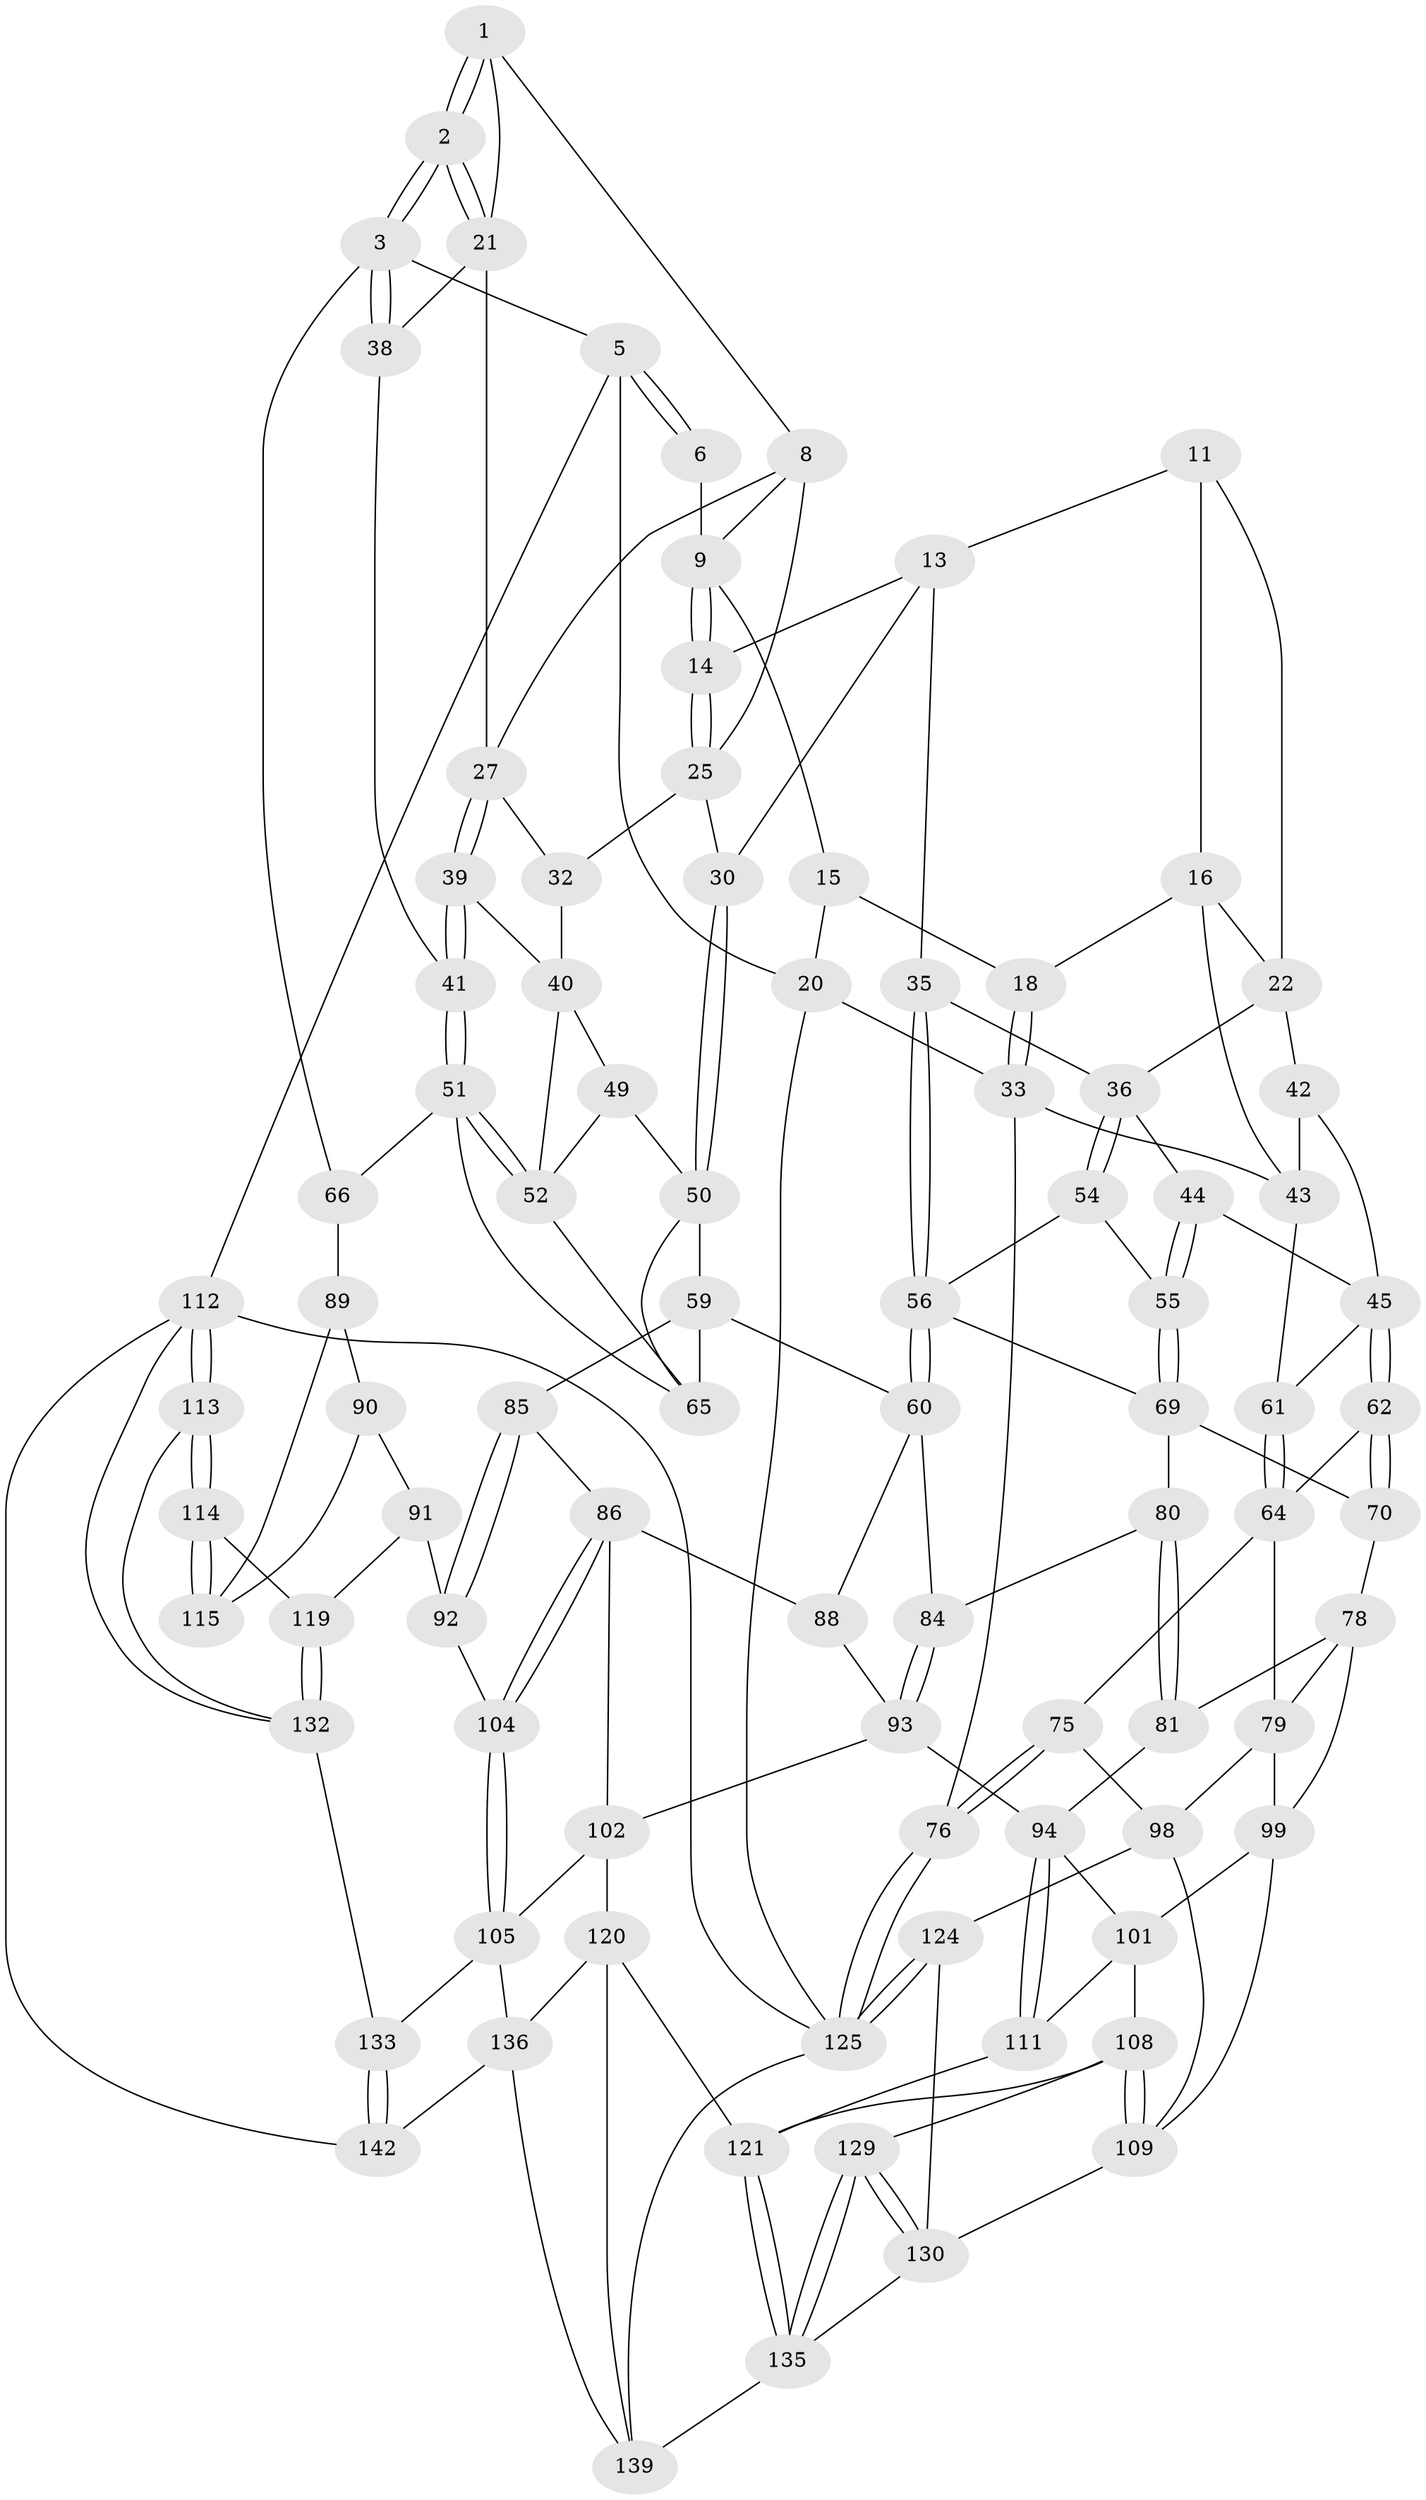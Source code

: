 // Generated by graph-tools (version 1.1) at 2025/24/03/03/25 07:24:31]
// undirected, 89 vertices, 196 edges
graph export_dot {
graph [start="1"]
  node [color=gray90,style=filled];
  1 [pos="+0.8527320547780287+0",super="+7"];
  2 [pos="+0.9676745157133242+0.1609888971556187"];
  3 [pos="+1+0.2087660561514777",super="+4"];
  5 [pos="+1+0"];
  6 [pos="+0.8132008364511979+0"];
  8 [pos="+0.7973678422623576+0.12830100003215467",super="+24"];
  9 [pos="+0.6559414702146511+0",super="+10"];
  11 [pos="+0.3366107715896616+0",super="+12"];
  13 [pos="+0.5161619331252908+0.11071082293834682",super="+31"];
  14 [pos="+0.6399045830543911+0.0321816280169466"];
  15 [pos="+0.3318231775082512+0",super="+19"];
  16 [pos="+0.27841988016720864+0.1221466823781789",super="+17"];
  18 [pos="+0.1354843380693946+0.09196131722030965"];
  20 [pos="+0+0"];
  21 [pos="+0.8876486905826593+0.1574328047417849",super="+26"];
  22 [pos="+0.4042358236109992+0.1430067030277017",super="+23"];
  25 [pos="+0.6641682340462988+0.16216590614946716",super="+29"];
  27 [pos="+0.8249730008334568+0.19808547742140847",super="+28"];
  30 [pos="+0.6392959710605519+0.23031323042662918"];
  32 [pos="+0.7453945230798061+0.21913529301082899"];
  33 [pos="+0+0.31441255471741447",super="+34"];
  35 [pos="+0.5484663257915111+0.2463702379937517"];
  36 [pos="+0.5132205698707631+0.24621199105171618",super="+37"];
  38 [pos="+0.9203005934189464+0.2755391001149977"];
  39 [pos="+0.8036171652869718+0.2422301352400132"];
  40 [pos="+0.7943957950690703+0.24702804396320568",super="+48"];
  41 [pos="+0.8917924909394178+0.29977520254286144"];
  42 [pos="+0.29129346317506405+0.2206952584059145"];
  43 [pos="+0.18320944251957685+0.20930744184554476",super="+47"];
  44 [pos="+0.3955060738544195+0.308155738256007"];
  45 [pos="+0.33444729277429786+0.294731549348479",super="+46"];
  49 [pos="+0.7528527190302947+0.28389695360522926"];
  50 [pos="+0.6503610905026499+0.2567080299835628",super="+58"];
  51 [pos="+0.8676449869659165+0.34466717856734846",super="+68"];
  52 [pos="+0.7979984709242819+0.2921082746935094",super="+53"];
  54 [pos="+0.4705859853457191+0.3792043268013181"];
  55 [pos="+0.4134945730812596+0.367909111529598"];
  56 [pos="+0.5421372683223799+0.40687822837596316",super="+57"];
  59 [pos="+0.6356930532733048+0.38534520578242865",super="+72"];
  60 [pos="+0.5596284757007008+0.4224999460166223",super="+83"];
  61 [pos="+0.16536364053069016+0.3369954482788802"];
  62 [pos="+0.2969212197941091+0.3536447053680211",super="+63"];
  64 [pos="+0.16647497137895867+0.33949782407637286",super="+74"];
  65 [pos="+0.7617862162552033+0.35324514879801355",super="+71"];
  66 [pos="+1+0.4355476044391607",super="+67"];
  69 [pos="+0.38215786033941895+0.4044402246680736",super="+73"];
  70 [pos="+0.36604354421866414+0.4091295959283175",super="+77"];
  75 [pos="+0+0.5619152927784544"];
  76 [pos="+0+0.5585337609725013"];
  78 [pos="+0.26491361338009667+0.5356936586361405",super="+82"];
  79 [pos="+0.24492150444733998+0.5452633434501907",super="+97"];
  80 [pos="+0.4378773752663802+0.542622219531114"];
  81 [pos="+0.38234986448554686+0.5692987826018309"];
  84 [pos="+0.5103989955798955+0.5494524509679335"];
  85 [pos="+0.7716571787013538+0.541619118326528"];
  86 [pos="+0.7238576296879881+0.567658270890966",super="+87"];
  88 [pos="+0.6971718054765151+0.5744053888674399"];
  89 [pos="+0.8993398302427038+0.6223923611222113",super="+110"];
  90 [pos="+0.8888198211212247+0.631735789016558"];
  91 [pos="+0.862604191266994+0.626313706071441",super="+116"];
  92 [pos="+0.8584584832133767+0.624885630498265",super="+106"];
  93 [pos="+0.5211210907220843+0.654057178569988",super="+96"];
  94 [pos="+0.4288109511775318+0.7021767123337764",super="+95"];
  98 [pos="+0.1554296321285238+0.6781772121978719",super="+123"];
  99 [pos="+0.31625325187069897+0.6389818309561217",super="+100"];
  101 [pos="+0.3336127575411782+0.6681830165509941",super="+107"];
  102 [pos="+0.7003312644508478+0.7982357550751908",super="+103"];
  104 [pos="+0.7523986237596664+0.7796651467565682"];
  105 [pos="+0.7116384052912947+0.8004248168483791",super="+134"];
  108 [pos="+0.29305726953960265+0.7860396371338094",super="+127"];
  109 [pos="+0.24668857270614425+0.7545326184093247",super="+126"];
  111 [pos="+0.42400006936319595+0.7169256662400088"];
  112 [pos="+1+1",super="+144"];
  113 [pos="+1+1"];
  114 [pos="+1+0.990893836348322",super="+118"];
  115 [pos="+1+0.7426615486756083",super="+117"];
  119 [pos="+0.8871695838792056+0.8282705018960436"];
  120 [pos="+0.5837773077519116+0.8118073513369303",super="+137"];
  121 [pos="+0.4801823964618796+0.8183340792511183",super="+122"];
  124 [pos="+0+0.8800122768663912"];
  125 [pos="+0+1",super="+128"];
  129 [pos="+0.30324152262645243+0.9054051485902609"];
  130 [pos="+0.18049698838165426+0.8657007726288961",super="+131"];
  132 [pos="+0.8336406609390136+0.9092288077325258",super="+138"];
  133 [pos="+0.7804380343938504+0.9180395984167542"];
  135 [pos="+0.34778798198390315+1",super="+141"];
  136 [pos="+0.684111595145204+0.9384167973811816",super="+143"];
  139 [pos="+0.5301479355139818+1",super="+140"];
  142 [pos="+0.6889333705102367+1"];
  1 -- 2;
  1 -- 2;
  1 -- 8;
  1 -- 21;
  2 -- 3;
  2 -- 3;
  2 -- 21;
  2 -- 21;
  3 -- 38;
  3 -- 38;
  3 -- 66;
  3 -- 5;
  5 -- 6;
  5 -- 6;
  5 -- 20;
  5 -- 112;
  6 -- 9;
  8 -- 9;
  8 -- 25;
  8 -- 27;
  9 -- 14;
  9 -- 14;
  9 -- 15;
  11 -- 16;
  11 -- 13;
  11 -- 22;
  13 -- 14;
  13 -- 35;
  13 -- 30;
  14 -- 25;
  14 -- 25;
  15 -- 18;
  15 -- 20;
  16 -- 18;
  16 -- 43;
  16 -- 22;
  18 -- 33;
  18 -- 33;
  20 -- 33;
  20 -- 125;
  21 -- 27;
  21 -- 38;
  22 -- 36;
  22 -- 42;
  25 -- 32;
  25 -- 30;
  27 -- 39;
  27 -- 39;
  27 -- 32;
  30 -- 50;
  30 -- 50;
  32 -- 40;
  33 -- 43;
  33 -- 76;
  35 -- 36;
  35 -- 56;
  35 -- 56;
  36 -- 54;
  36 -- 54;
  36 -- 44;
  38 -- 41;
  39 -- 40;
  39 -- 41;
  39 -- 41;
  40 -- 49;
  40 -- 52;
  41 -- 51;
  41 -- 51;
  42 -- 43;
  42 -- 45;
  43 -- 61;
  44 -- 45;
  44 -- 55;
  44 -- 55;
  45 -- 62;
  45 -- 62;
  45 -- 61;
  49 -- 50;
  49 -- 52;
  50 -- 65;
  50 -- 59;
  51 -- 52;
  51 -- 52;
  51 -- 65;
  51 -- 66;
  52 -- 65;
  54 -- 55;
  54 -- 56;
  55 -- 69;
  55 -- 69;
  56 -- 60;
  56 -- 60;
  56 -- 69;
  59 -- 60;
  59 -- 65;
  59 -- 85;
  60 -- 88;
  60 -- 84;
  61 -- 64;
  61 -- 64;
  62 -- 70 [weight=2];
  62 -- 70;
  62 -- 64;
  64 -- 75;
  64 -- 79;
  66 -- 89 [weight=2];
  69 -- 70;
  69 -- 80;
  70 -- 78;
  75 -- 76;
  75 -- 76;
  75 -- 98;
  76 -- 125;
  76 -- 125;
  78 -- 79;
  78 -- 81;
  78 -- 99;
  79 -- 98;
  79 -- 99;
  80 -- 81;
  80 -- 81;
  80 -- 84;
  81 -- 94;
  84 -- 93;
  84 -- 93;
  85 -- 86;
  85 -- 92;
  85 -- 92;
  86 -- 104;
  86 -- 104;
  86 -- 88;
  86 -- 102;
  88 -- 93;
  89 -- 90;
  89 -- 115;
  90 -- 91;
  90 -- 115;
  91 -- 92 [weight=2];
  91 -- 119;
  92 -- 104;
  93 -- 94;
  93 -- 102;
  94 -- 111;
  94 -- 111;
  94 -- 101;
  98 -- 124;
  98 -- 109;
  99 -- 101;
  99 -- 109;
  101 -- 108;
  101 -- 111;
  102 -- 105;
  102 -- 120;
  104 -- 105;
  104 -- 105;
  105 -- 136;
  105 -- 133;
  108 -- 109;
  108 -- 109;
  108 -- 121;
  108 -- 129;
  109 -- 130;
  111 -- 121;
  112 -- 113;
  112 -- 113;
  112 -- 142;
  112 -- 125;
  112 -- 132;
  113 -- 114;
  113 -- 114;
  113 -- 132;
  114 -- 115 [weight=2];
  114 -- 115;
  114 -- 119;
  119 -- 132;
  119 -- 132;
  120 -- 121;
  120 -- 139;
  120 -- 136;
  121 -- 135;
  121 -- 135;
  124 -- 125;
  124 -- 125;
  124 -- 130;
  125 -- 139;
  129 -- 130;
  129 -- 130;
  129 -- 135;
  129 -- 135;
  130 -- 135;
  132 -- 133;
  133 -- 142;
  133 -- 142;
  135 -- 139;
  136 -- 139;
  136 -- 142;
}
